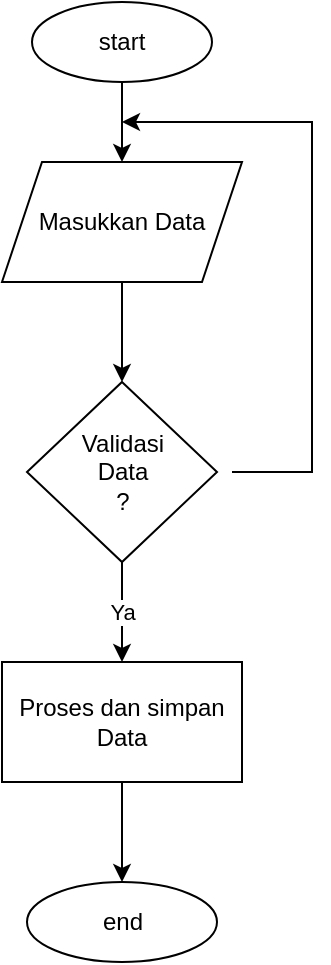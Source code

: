 <mxfile version="21.6.1" type="device">
  <diagram name="Page-1" id="zyxiw9FbqKM8YMbMxmFc">
    <mxGraphModel dx="1098" dy="828" grid="1" gridSize="10" guides="1" tooltips="1" connect="1" arrows="1" fold="1" page="1" pageScale="1" pageWidth="850" pageHeight="1100" math="0" shadow="0">
      <root>
        <mxCell id="0" />
        <mxCell id="1" parent="0" />
        <mxCell id="Vp7MOqGNCMfIOp8xSx-s-2" style="edgeStyle=orthogonalEdgeStyle;rounded=0;orthogonalLoop=1;jettySize=auto;html=1;" edge="1" parent="1" source="Vp7MOqGNCMfIOp8xSx-s-1" target="Vp7MOqGNCMfIOp8xSx-s-3">
          <mxGeometry relative="1" as="geometry">
            <mxPoint x="235" y="200" as="targetPoint" />
          </mxGeometry>
        </mxCell>
        <mxCell id="Vp7MOqGNCMfIOp8xSx-s-1" value="start" style="ellipse;whiteSpace=wrap;html=1;" vertex="1" parent="1">
          <mxGeometry x="190" y="110" width="90" height="40" as="geometry" />
        </mxCell>
        <mxCell id="Vp7MOqGNCMfIOp8xSx-s-4" style="edgeStyle=orthogonalEdgeStyle;rounded=0;orthogonalLoop=1;jettySize=auto;html=1;" edge="1" parent="1" source="Vp7MOqGNCMfIOp8xSx-s-3" target="Vp7MOqGNCMfIOp8xSx-s-5">
          <mxGeometry relative="1" as="geometry">
            <mxPoint x="235" y="310" as="targetPoint" />
          </mxGeometry>
        </mxCell>
        <mxCell id="Vp7MOqGNCMfIOp8xSx-s-3" value="Masukkan Data" style="shape=parallelogram;perimeter=parallelogramPerimeter;whiteSpace=wrap;html=1;fixedSize=1;" vertex="1" parent="1">
          <mxGeometry x="175" y="190" width="120" height="60" as="geometry" />
        </mxCell>
        <mxCell id="Vp7MOqGNCMfIOp8xSx-s-6" value="Ya" style="edgeStyle=orthogonalEdgeStyle;rounded=0;orthogonalLoop=1;jettySize=auto;html=1;" edge="1" parent="1" source="Vp7MOqGNCMfIOp8xSx-s-5" target="Vp7MOqGNCMfIOp8xSx-s-7">
          <mxGeometry relative="1" as="geometry">
            <mxPoint x="235" y="450" as="targetPoint" />
          </mxGeometry>
        </mxCell>
        <mxCell id="Vp7MOqGNCMfIOp8xSx-s-10" style="edgeStyle=orthogonalEdgeStyle;rounded=0;orthogonalLoop=1;jettySize=auto;html=1;" edge="1" parent="1">
          <mxGeometry relative="1" as="geometry">
            <mxPoint x="235" y="170" as="targetPoint" />
            <mxPoint x="290" y="345" as="sourcePoint" />
            <Array as="points">
              <mxPoint x="330" y="345" />
              <mxPoint x="330" y="170" />
            </Array>
          </mxGeometry>
        </mxCell>
        <mxCell id="Vp7MOqGNCMfIOp8xSx-s-5" value="Validasi &lt;br&gt;Data&lt;br&gt;?" style="rhombus;whiteSpace=wrap;html=1;" vertex="1" parent="1">
          <mxGeometry x="187.5" y="300" width="95" height="90" as="geometry" />
        </mxCell>
        <mxCell id="Vp7MOqGNCMfIOp8xSx-s-8" style="edgeStyle=orthogonalEdgeStyle;rounded=0;orthogonalLoop=1;jettySize=auto;html=1;" edge="1" parent="1" source="Vp7MOqGNCMfIOp8xSx-s-7" target="Vp7MOqGNCMfIOp8xSx-s-9">
          <mxGeometry relative="1" as="geometry">
            <mxPoint x="235" y="540" as="targetPoint" />
          </mxGeometry>
        </mxCell>
        <mxCell id="Vp7MOqGNCMfIOp8xSx-s-7" value="Proses dan simpan Data" style="rounded=0;whiteSpace=wrap;html=1;" vertex="1" parent="1">
          <mxGeometry x="175" y="440" width="120" height="60" as="geometry" />
        </mxCell>
        <mxCell id="Vp7MOqGNCMfIOp8xSx-s-9" value="end" style="ellipse;whiteSpace=wrap;html=1;" vertex="1" parent="1">
          <mxGeometry x="187.5" y="550" width="95" height="40" as="geometry" />
        </mxCell>
      </root>
    </mxGraphModel>
  </diagram>
</mxfile>
